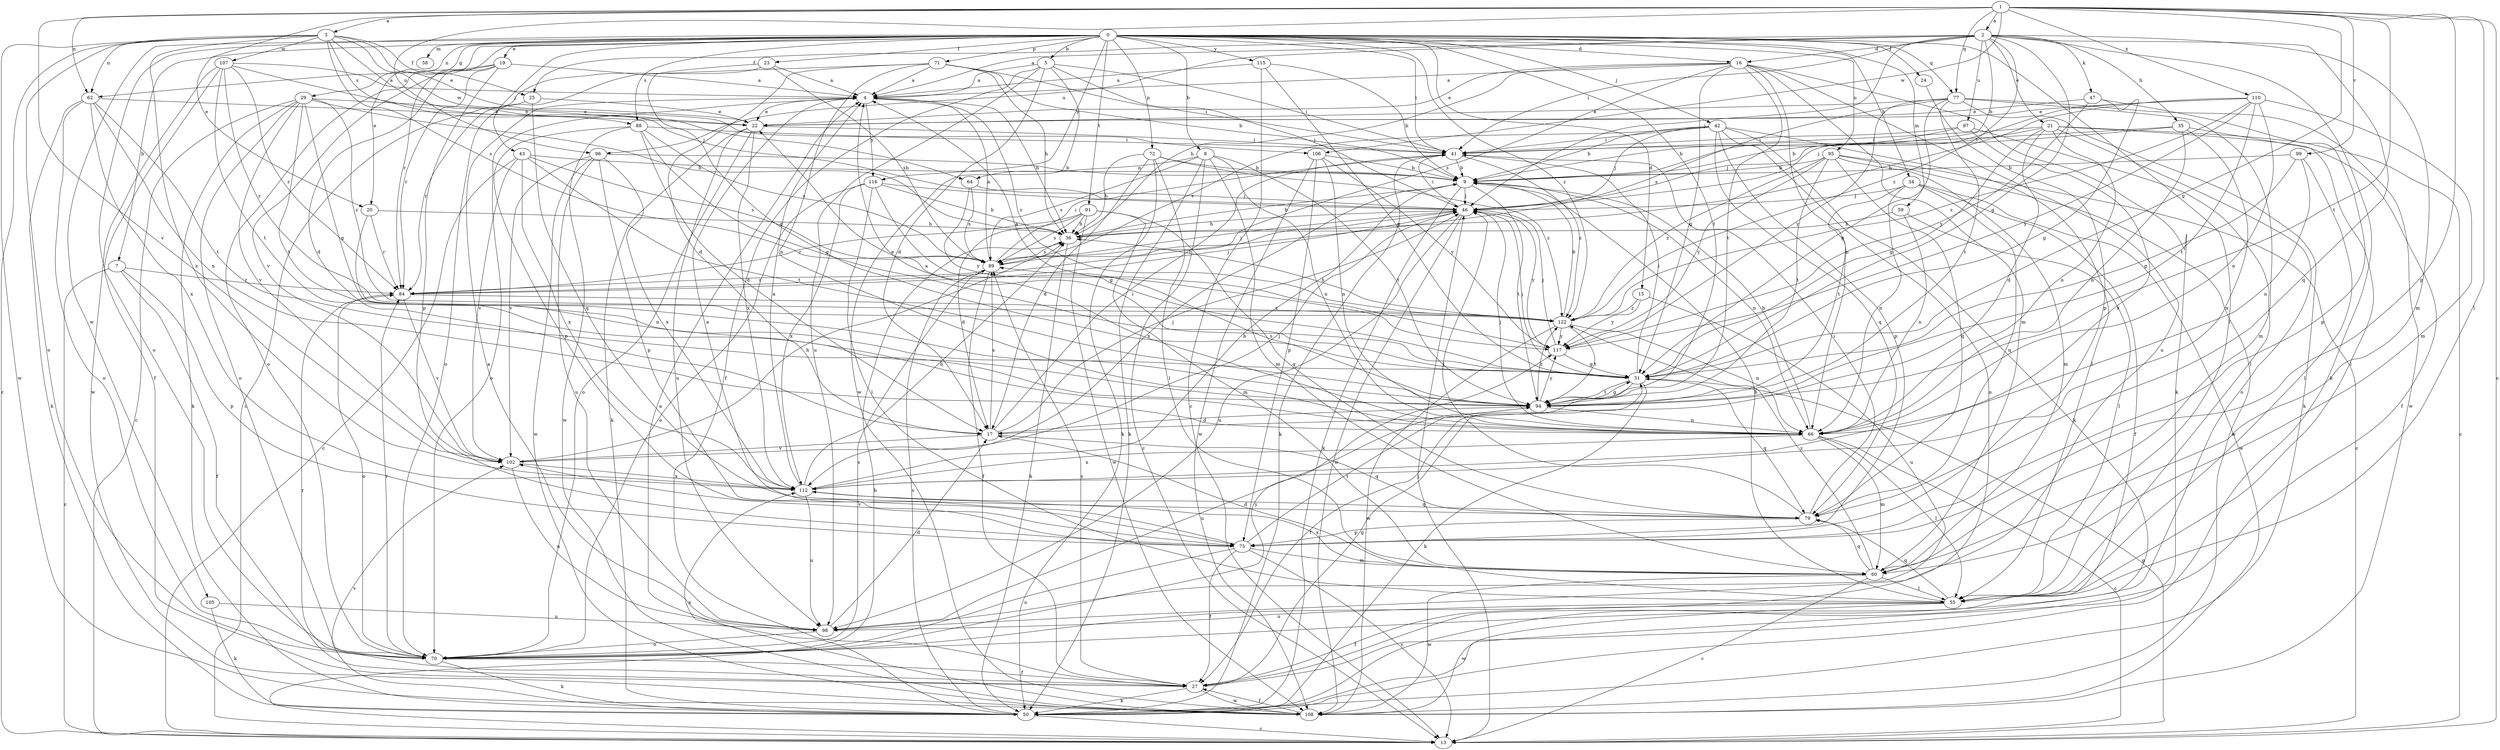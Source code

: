 strict digraph  {
0;
1;
2;
3;
4;
5;
7;
8;
9;
13;
15;
16;
17;
19;
20;
21;
22;
23;
24;
25;
27;
29;
31;
34;
35;
36;
41;
42;
43;
46;
47;
50;
55;
58;
59;
60;
62;
64;
66;
70;
71;
72;
75;
77;
79;
84;
88;
89;
91;
94;
95;
96;
97;
98;
99;
102;
105;
106;
107;
108;
110;
112;
115;
116;
117;
122;
0 -> 5  [label=b];
0 -> 7  [label=b];
0 -> 8  [label=b];
0 -> 15  [label=d];
0 -> 16  [label=d];
0 -> 19  [label=e];
0 -> 20  [label=e];
0 -> 23  [label=f];
0 -> 24  [label=f];
0 -> 29  [label=g];
0 -> 34  [label=h];
0 -> 41  [label=i];
0 -> 42  [label=j];
0 -> 43  [label=j];
0 -> 55  [label=l];
0 -> 58  [label=m];
0 -> 59  [label=m];
0 -> 62  [label=n];
0 -> 70  [label=o];
0 -> 71  [label=p];
0 -> 72  [label=p];
0 -> 77  [label=q];
0 -> 84  [label=r];
0 -> 88  [label=s];
0 -> 91  [label=t];
0 -> 94  [label=t];
0 -> 95  [label=u];
0 -> 105  [label=w];
0 -> 115  [label=y];
0 -> 116  [label=y];
0 -> 122  [label=z];
1 -> 2  [label=a];
1 -> 3  [label=a];
1 -> 13  [label=c];
1 -> 20  [label=e];
1 -> 31  [label=g];
1 -> 55  [label=l];
1 -> 62  [label=n];
1 -> 75  [label=p];
1 -> 77  [label=q];
1 -> 94  [label=t];
1 -> 96  [label=u];
1 -> 99  [label=v];
1 -> 102  [label=v];
1 -> 106  [label=w];
1 -> 110  [label=x];
2 -> 4  [label=a];
2 -> 9  [label=b];
2 -> 16  [label=d];
2 -> 21  [label=e];
2 -> 25  [label=f];
2 -> 31  [label=g];
2 -> 35  [label=h];
2 -> 41  [label=i];
2 -> 46  [label=j];
2 -> 47  [label=k];
2 -> 50  [label=k];
2 -> 60  [label=m];
2 -> 79  [label=q];
2 -> 96  [label=u];
2 -> 97  [label=u];
2 -> 122  [label=z];
3 -> 13  [label=c];
3 -> 22  [label=e];
3 -> 25  [label=f];
3 -> 62  [label=n];
3 -> 64  [label=n];
3 -> 70  [label=o];
3 -> 88  [label=s];
3 -> 89  [label=s];
3 -> 106  [label=w];
3 -> 107  [label=w];
3 -> 108  [label=w];
3 -> 112  [label=x];
4 -> 22  [label=e];
4 -> 36  [label=h];
4 -> 70  [label=o];
4 -> 116  [label=y];
4 -> 122  [label=z];
5 -> 4  [label=a];
5 -> 17  [label=d];
5 -> 27  [label=f];
5 -> 41  [label=i];
5 -> 46  [label=j];
5 -> 98  [label=u];
5 -> 108  [label=w];
7 -> 13  [label=c];
7 -> 27  [label=f];
7 -> 75  [label=p];
7 -> 84  [label=r];
8 -> 13  [label=c];
8 -> 50  [label=k];
8 -> 60  [label=m];
8 -> 64  [label=n];
8 -> 66  [label=n];
8 -> 89  [label=s];
8 -> 94  [label=t];
9 -> 46  [label=j];
9 -> 50  [label=k];
9 -> 66  [label=n];
9 -> 94  [label=t];
9 -> 112  [label=x];
13 -> 31  [label=g];
13 -> 36  [label=h];
13 -> 46  [label=j];
15 -> 98  [label=u];
15 -> 117  [label=y];
15 -> 122  [label=z];
16 -> 4  [label=a];
16 -> 22  [label=e];
16 -> 31  [label=g];
16 -> 36  [label=h];
16 -> 50  [label=k];
16 -> 60  [label=m];
16 -> 66  [label=n];
16 -> 89  [label=s];
16 -> 94  [label=t];
16 -> 98  [label=u];
17 -> 41  [label=i];
17 -> 46  [label=j];
17 -> 79  [label=q];
17 -> 89  [label=s];
17 -> 102  [label=v];
19 -> 4  [label=a];
19 -> 17  [label=d];
19 -> 70  [label=o];
19 -> 75  [label=p];
19 -> 84  [label=r];
19 -> 102  [label=v];
20 -> 36  [label=h];
20 -> 66  [label=n];
20 -> 84  [label=r];
21 -> 9  [label=b];
21 -> 13  [label=c];
21 -> 17  [label=d];
21 -> 27  [label=f];
21 -> 31  [label=g];
21 -> 41  [label=i];
21 -> 66  [label=n];
21 -> 70  [label=o];
22 -> 41  [label=i];
22 -> 50  [label=k];
22 -> 70  [label=o];
22 -> 98  [label=u];
22 -> 112  [label=x];
23 -> 4  [label=a];
23 -> 13  [label=c];
23 -> 31  [label=g];
23 -> 89  [label=s];
24 -> 75  [label=p];
25 -> 22  [label=e];
25 -> 79  [label=q];
25 -> 84  [label=r];
27 -> 31  [label=g];
27 -> 50  [label=k];
27 -> 84  [label=r];
27 -> 89  [label=s];
27 -> 108  [label=w];
29 -> 13  [label=c];
29 -> 22  [label=e];
29 -> 31  [label=g];
29 -> 36  [label=h];
29 -> 50  [label=k];
29 -> 70  [label=o];
29 -> 94  [label=t];
29 -> 102  [label=v];
29 -> 122  [label=z];
31 -> 22  [label=e];
31 -> 27  [label=f];
31 -> 41  [label=i];
31 -> 46  [label=j];
31 -> 50  [label=k];
31 -> 79  [label=q];
31 -> 94  [label=t];
34 -> 27  [label=f];
34 -> 46  [label=j];
34 -> 66  [label=n];
34 -> 79  [label=q];
34 -> 94  [label=t];
34 -> 108  [label=w];
35 -> 41  [label=i];
35 -> 46  [label=j];
35 -> 55  [label=l];
35 -> 66  [label=n];
35 -> 112  [label=x];
36 -> 9  [label=b];
36 -> 50  [label=k];
36 -> 89  [label=s];
41 -> 9  [label=b];
41 -> 50  [label=k];
41 -> 122  [label=z];
42 -> 9  [label=b];
42 -> 41  [label=i];
42 -> 46  [label=j];
42 -> 50  [label=k];
42 -> 55  [label=l];
42 -> 70  [label=o];
42 -> 75  [label=p];
42 -> 79  [label=q];
42 -> 89  [label=s];
43 -> 9  [label=b];
43 -> 13  [label=c];
43 -> 89  [label=s];
43 -> 94  [label=t];
43 -> 102  [label=v];
43 -> 112  [label=x];
46 -> 36  [label=h];
46 -> 41  [label=i];
46 -> 84  [label=r];
46 -> 98  [label=u];
46 -> 108  [label=w];
46 -> 117  [label=y];
47 -> 22  [label=e];
47 -> 31  [label=g];
47 -> 75  [label=p];
47 -> 117  [label=y];
50 -> 13  [label=c];
50 -> 89  [label=s];
50 -> 102  [label=v];
50 -> 112  [label=x];
55 -> 9  [label=b];
55 -> 27  [label=f];
55 -> 79  [label=q];
55 -> 98  [label=u];
55 -> 108  [label=w];
59 -> 36  [label=h];
59 -> 55  [label=l];
59 -> 66  [label=n];
60 -> 13  [label=c];
60 -> 17  [label=d];
60 -> 55  [label=l];
60 -> 79  [label=q];
60 -> 108  [label=w];
60 -> 112  [label=x];
60 -> 122  [label=z];
62 -> 22  [label=e];
62 -> 50  [label=k];
62 -> 66  [label=n];
62 -> 70  [label=o];
62 -> 94  [label=t];
62 -> 112  [label=x];
64 -> 46  [label=j];
64 -> 89  [label=s];
64 -> 117  [label=y];
66 -> 4  [label=a];
66 -> 9  [label=b];
66 -> 13  [label=c];
66 -> 46  [label=j];
66 -> 55  [label=l];
66 -> 60  [label=m];
66 -> 112  [label=x];
70 -> 27  [label=f];
70 -> 50  [label=k];
70 -> 84  [label=r];
70 -> 89  [label=s];
70 -> 117  [label=y];
71 -> 4  [label=a];
71 -> 9  [label=b];
71 -> 17  [label=d];
71 -> 36  [label=h];
71 -> 41  [label=i];
71 -> 66  [label=n];
71 -> 70  [label=o];
72 -> 9  [label=b];
72 -> 17  [label=d];
72 -> 36  [label=h];
72 -> 50  [label=k];
72 -> 55  [label=l];
72 -> 122  [label=z];
75 -> 4  [label=a];
75 -> 13  [label=c];
75 -> 27  [label=f];
75 -> 60  [label=m];
75 -> 70  [label=o];
75 -> 94  [label=t];
75 -> 102  [label=v];
77 -> 22  [label=e];
77 -> 31  [label=g];
77 -> 50  [label=k];
77 -> 60  [label=m];
77 -> 89  [label=s];
77 -> 94  [label=t];
77 -> 108  [label=w];
77 -> 117  [label=y];
79 -> 41  [label=i];
79 -> 46  [label=j];
79 -> 75  [label=p];
84 -> 46  [label=j];
84 -> 70  [label=o];
84 -> 102  [label=v];
84 -> 122  [label=z];
88 -> 17  [label=d];
88 -> 31  [label=g];
88 -> 41  [label=i];
88 -> 75  [label=p];
88 -> 89  [label=s];
88 -> 108  [label=w];
89 -> 4  [label=a];
89 -> 27  [label=f];
89 -> 41  [label=i];
89 -> 46  [label=j];
89 -> 84  [label=r];
91 -> 17  [label=d];
91 -> 36  [label=h];
91 -> 60  [label=m];
91 -> 79  [label=q];
91 -> 84  [label=r];
91 -> 89  [label=s];
91 -> 108  [label=w];
94 -> 17  [label=d];
94 -> 31  [label=g];
94 -> 66  [label=n];
94 -> 89  [label=s];
94 -> 98  [label=u];
94 -> 117  [label=y];
94 -> 122  [label=z];
95 -> 9  [label=b];
95 -> 13  [label=c];
95 -> 60  [label=m];
95 -> 79  [label=q];
95 -> 94  [label=t];
95 -> 108  [label=w];
95 -> 117  [label=y];
95 -> 122  [label=z];
96 -> 9  [label=b];
96 -> 75  [label=p];
96 -> 98  [label=u];
96 -> 102  [label=v];
96 -> 108  [label=w];
96 -> 112  [label=x];
97 -> 9  [label=b];
97 -> 41  [label=i];
97 -> 55  [label=l];
97 -> 112  [label=x];
98 -> 4  [label=a];
98 -> 17  [label=d];
98 -> 70  [label=o];
99 -> 9  [label=b];
99 -> 31  [label=g];
99 -> 55  [label=l];
99 -> 66  [label=n];
102 -> 36  [label=h];
102 -> 46  [label=j];
102 -> 98  [label=u];
102 -> 112  [label=x];
105 -> 50  [label=k];
105 -> 98  [label=u];
106 -> 9  [label=b];
106 -> 66  [label=n];
106 -> 75  [label=p];
106 -> 108  [label=w];
106 -> 117  [label=y];
107 -> 4  [label=a];
107 -> 27  [label=f];
107 -> 46  [label=j];
107 -> 84  [label=r];
107 -> 94  [label=t];
107 -> 108  [label=w];
107 -> 122  [label=z];
108 -> 4  [label=a];
108 -> 27  [label=f];
110 -> 22  [label=e];
110 -> 36  [label=h];
110 -> 46  [label=j];
110 -> 60  [label=m];
110 -> 66  [label=n];
110 -> 94  [label=t];
110 -> 117  [label=y];
110 -> 122  [label=z];
112 -> 4  [label=a];
112 -> 9  [label=b];
112 -> 36  [label=h];
112 -> 79  [label=q];
112 -> 98  [label=u];
115 -> 4  [label=a];
115 -> 9  [label=b];
115 -> 13  [label=c];
115 -> 31  [label=g];
116 -> 31  [label=g];
116 -> 36  [label=h];
116 -> 46  [label=j];
116 -> 55  [label=l];
116 -> 70  [label=o];
116 -> 112  [label=x];
117 -> 4  [label=a];
117 -> 31  [label=g];
117 -> 46  [label=j];
122 -> 9  [label=b];
122 -> 36  [label=h];
122 -> 66  [label=n];
122 -> 94  [label=t];
122 -> 108  [label=w];
122 -> 117  [label=y];
}
